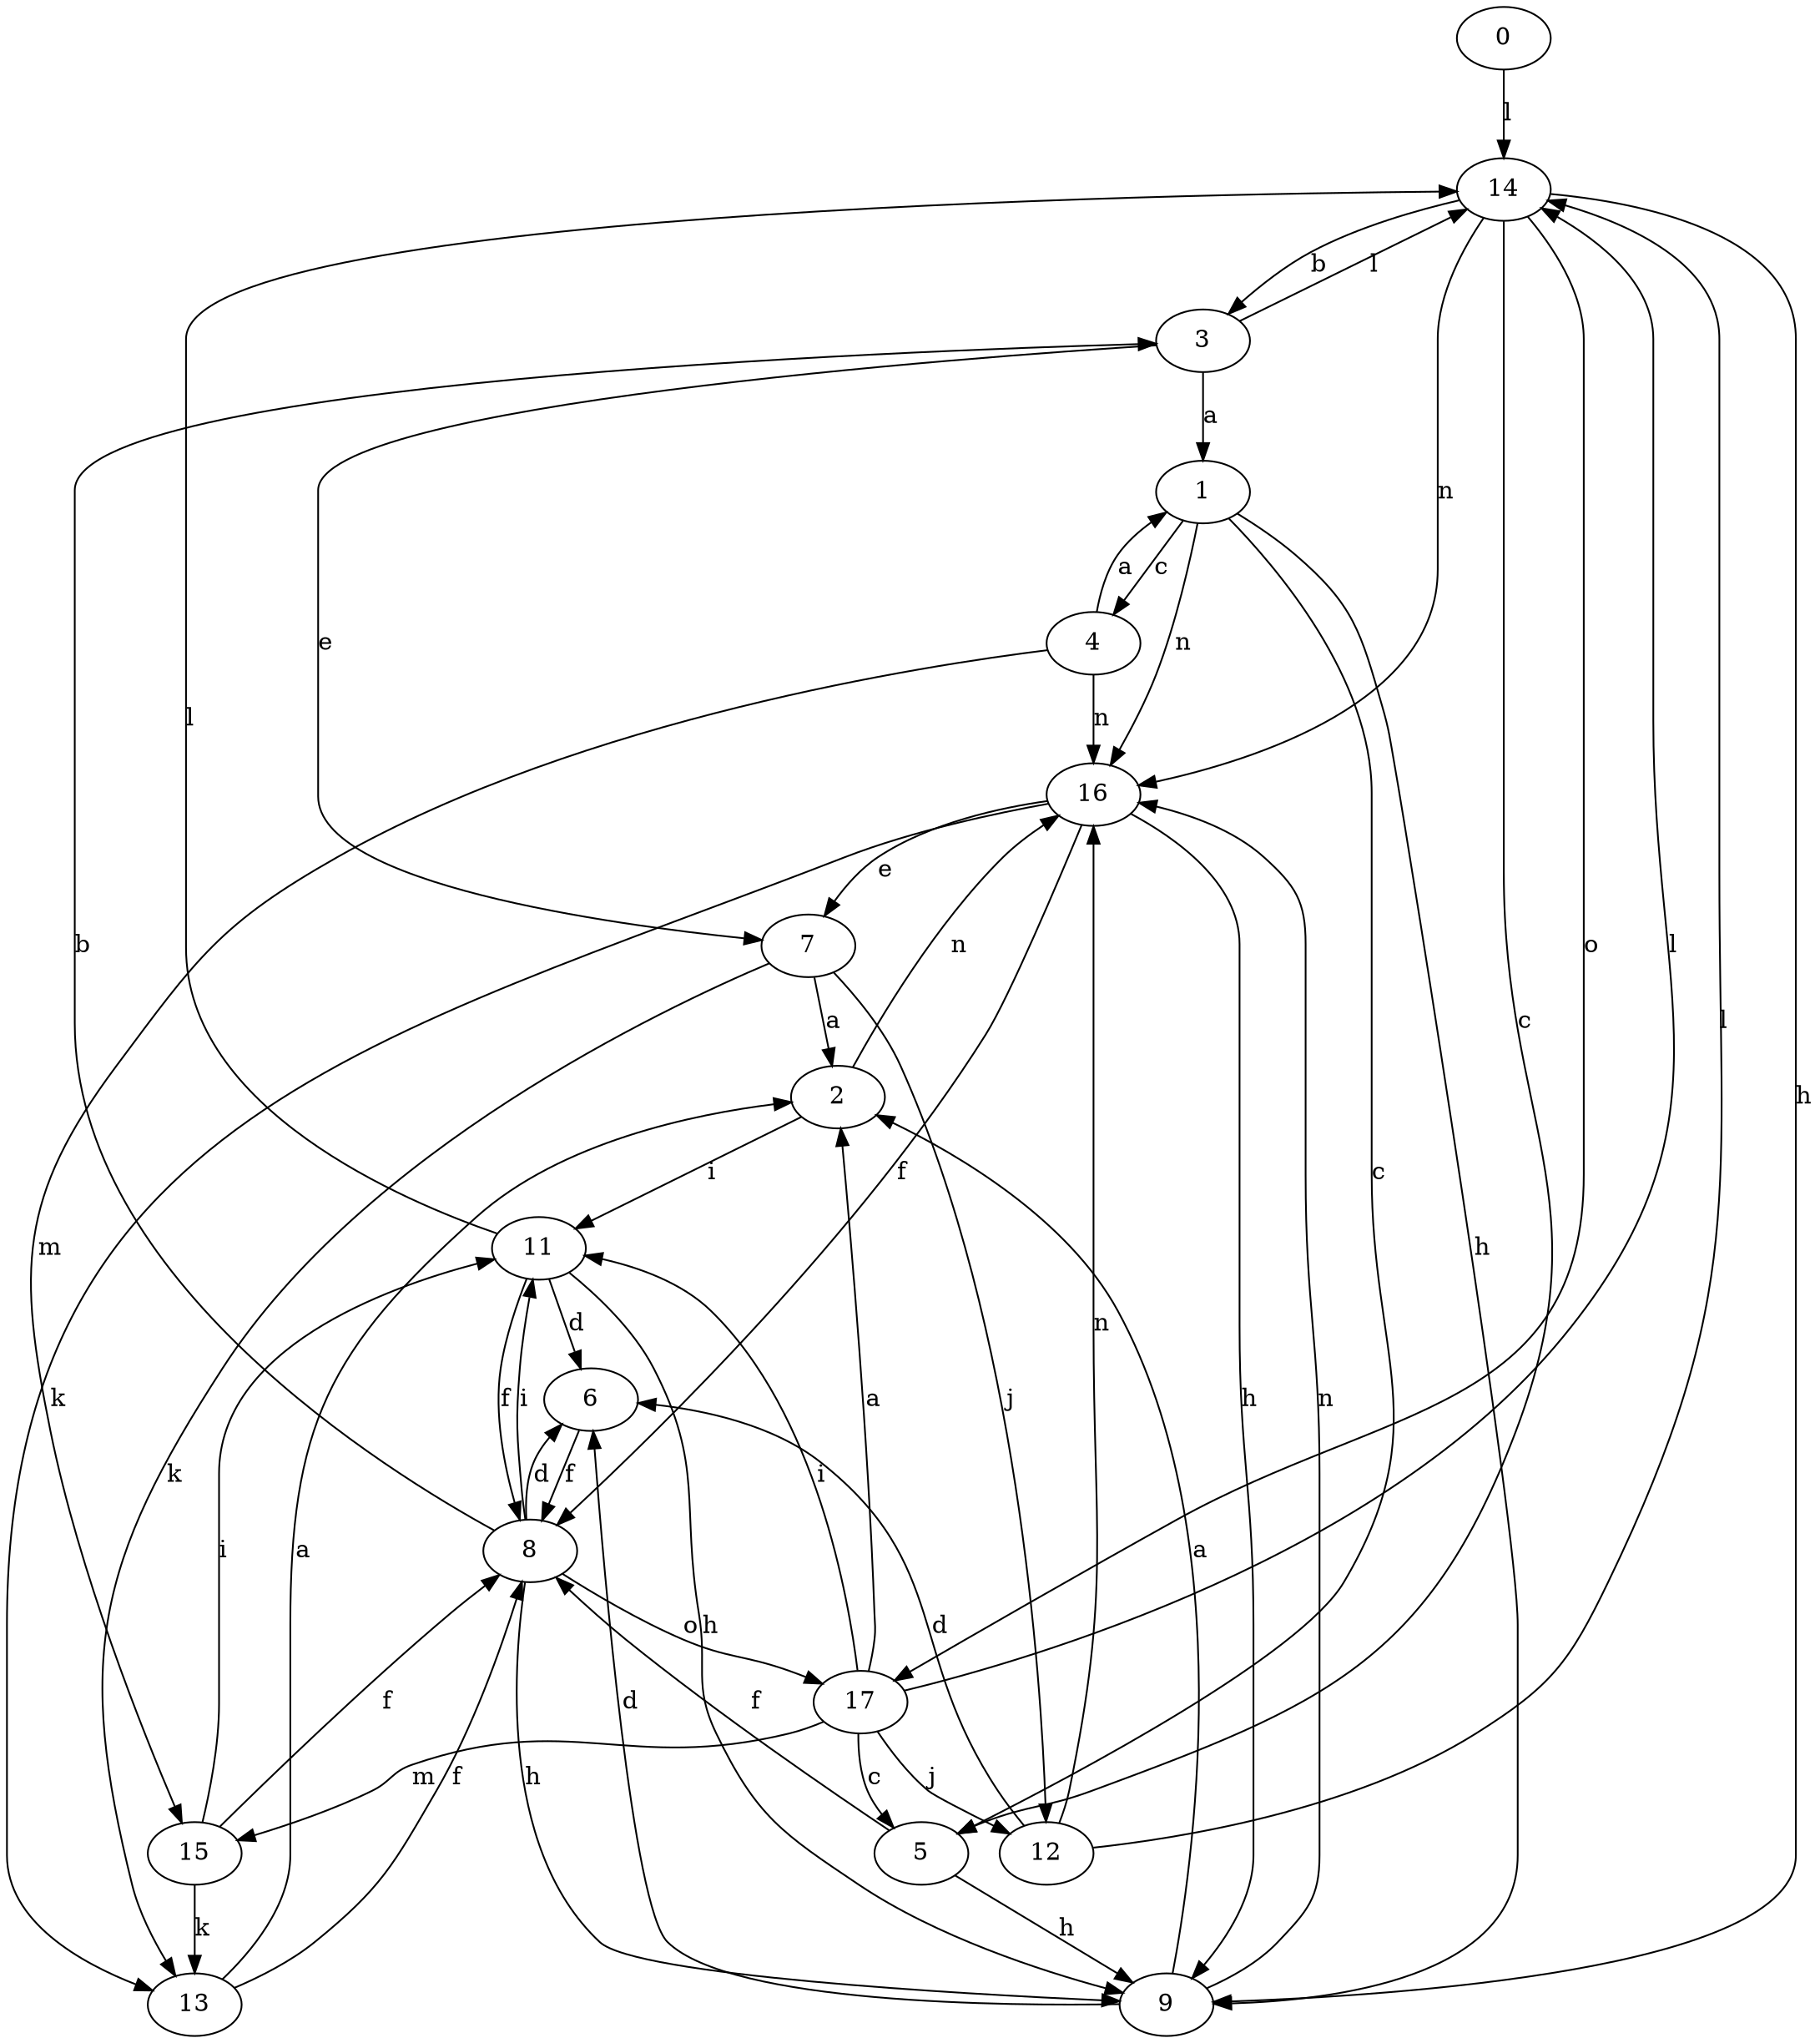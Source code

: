 strict digraph  {
0;
1;
2;
3;
4;
5;
6;
7;
8;
9;
11;
12;
13;
14;
15;
16;
17;
0 -> 14  [label=l];
1 -> 4  [label=c];
1 -> 5  [label=c];
1 -> 9  [label=h];
1 -> 16  [label=n];
2 -> 11  [label=i];
2 -> 16  [label=n];
3 -> 1  [label=a];
3 -> 7  [label=e];
3 -> 14  [label=l];
4 -> 1  [label=a];
4 -> 15  [label=m];
4 -> 16  [label=n];
5 -> 8  [label=f];
5 -> 9  [label=h];
6 -> 8  [label=f];
7 -> 2  [label=a];
7 -> 12  [label=j];
7 -> 13  [label=k];
8 -> 3  [label=b];
8 -> 6  [label=d];
8 -> 9  [label=h];
8 -> 11  [label=i];
8 -> 17  [label=o];
9 -> 2  [label=a];
9 -> 6  [label=d];
9 -> 16  [label=n];
11 -> 6  [label=d];
11 -> 8  [label=f];
11 -> 9  [label=h];
11 -> 14  [label=l];
12 -> 6  [label=d];
12 -> 14  [label=l];
12 -> 16  [label=n];
13 -> 2  [label=a];
13 -> 8  [label=f];
14 -> 3  [label=b];
14 -> 5  [label=c];
14 -> 9  [label=h];
14 -> 16  [label=n];
14 -> 17  [label=o];
15 -> 8  [label=f];
15 -> 11  [label=i];
15 -> 13  [label=k];
16 -> 7  [label=e];
16 -> 8  [label=f];
16 -> 9  [label=h];
16 -> 13  [label=k];
17 -> 2  [label=a];
17 -> 5  [label=c];
17 -> 11  [label=i];
17 -> 12  [label=j];
17 -> 14  [label=l];
17 -> 15  [label=m];
}
